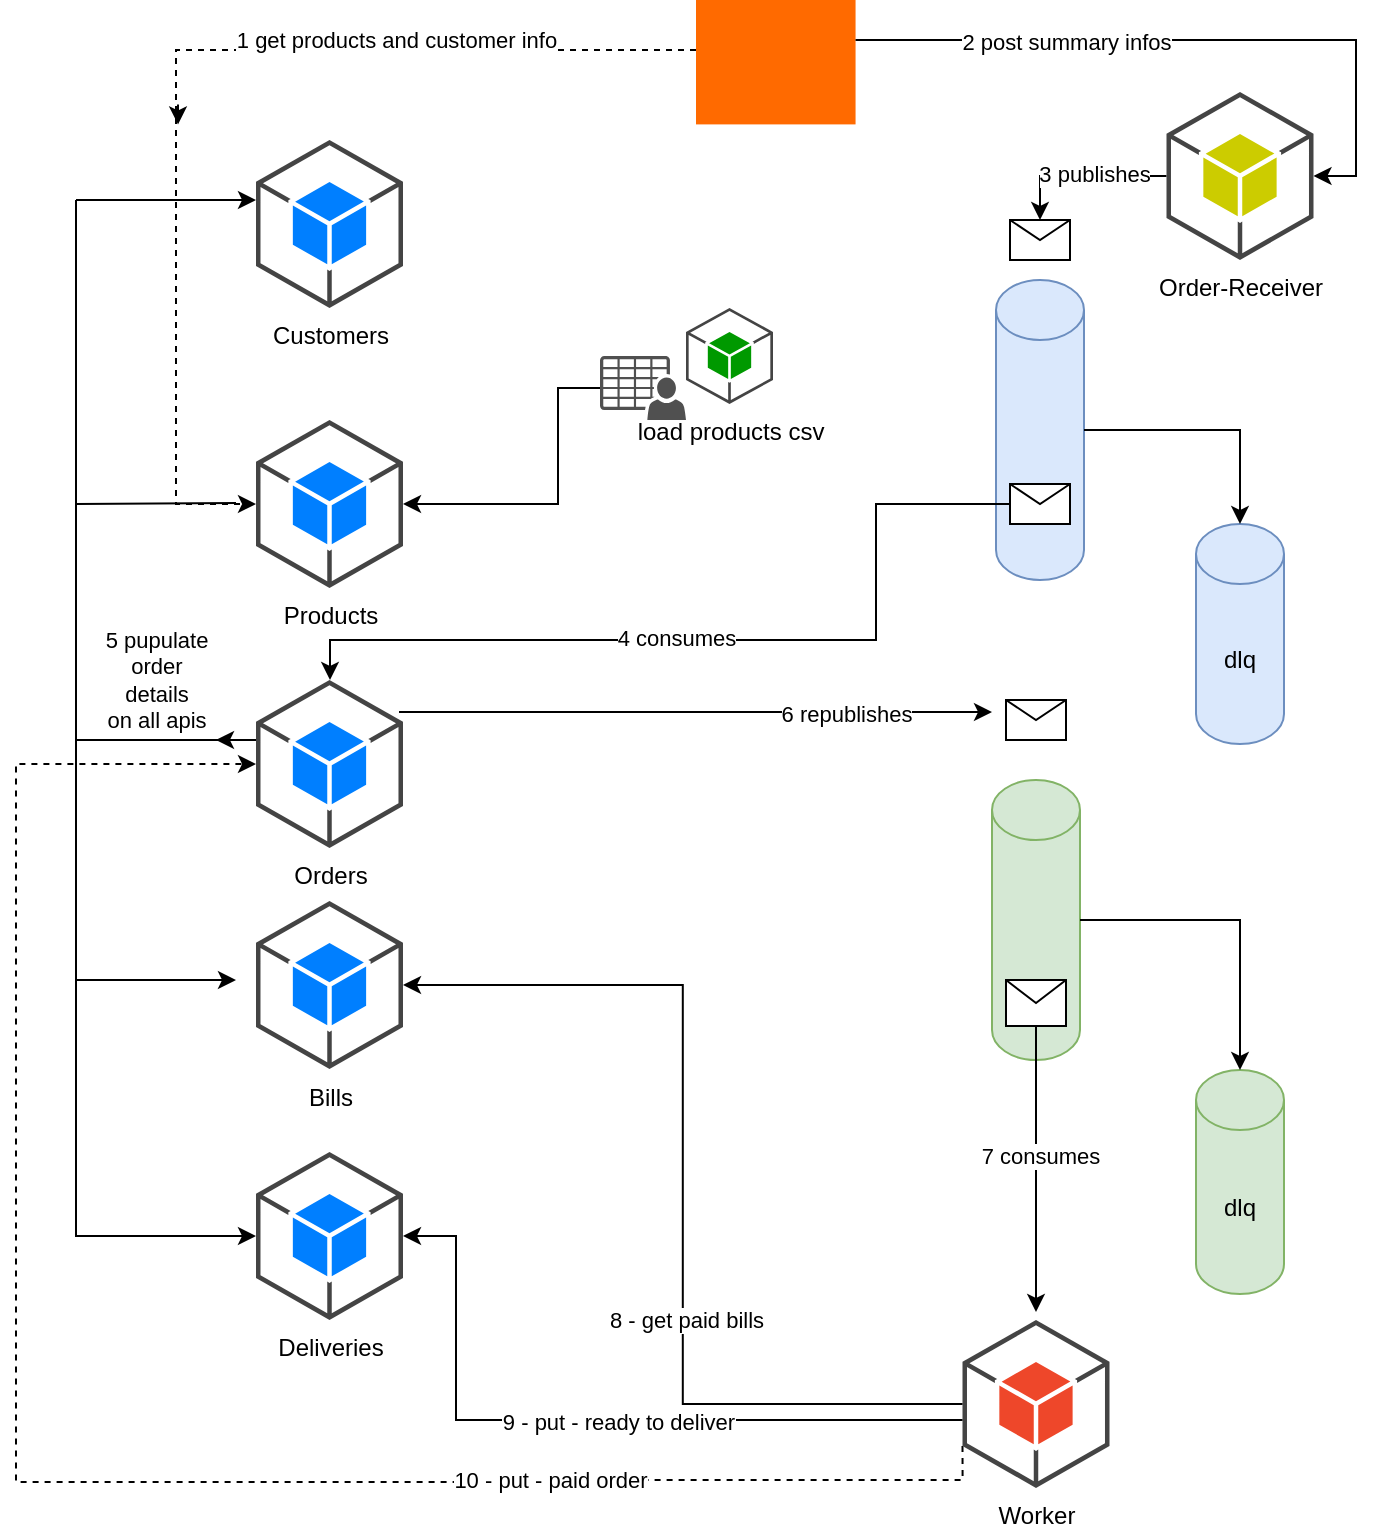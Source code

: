 <mxfile version="26.0.11">
  <diagram name="Página-1" id="wcYc4EPHu3YVMnCLGetm">
    <mxGraphModel dx="954" dy="760" grid="1" gridSize="10" guides="1" tooltips="1" connect="1" arrows="1" fold="1" page="1" pageScale="1" pageWidth="827" pageHeight="1169" math="0" shadow="0">
      <root>
        <mxCell id="0" />
        <mxCell id="1" parent="0" />
        <mxCell id="5N4Ic9oF4p3tcQIWx5UF-15" value="" style="shape=cylinder3;whiteSpace=wrap;html=1;boundedLbl=1;backgroundOutline=1;size=15;fillColor=#dae8fc;strokeColor=#6c8ebf;" vertex="1" parent="1">
          <mxGeometry x="569" y="260" width="44" height="150" as="geometry" />
        </mxCell>
        <mxCell id="5N4Ic9oF4p3tcQIWx5UF-43" style="edgeStyle=orthogonalEdgeStyle;rounded=0;orthogonalLoop=1;jettySize=auto;html=1;exitX=0;exitY=0.75;exitDx=0;exitDy=0;exitPerimeter=0;entryX=0;entryY=0.5;entryDx=0;entryDy=0;entryPerimeter=0;dashed=1;" edge="1" parent="1" source="5N4Ic9oF4p3tcQIWx5UF-1" target="5N4Ic9oF4p3tcQIWx5UF-6">
          <mxGeometry relative="1" as="geometry">
            <mxPoint x="79" y="490" as="targetPoint" />
            <mxPoint x="552.25" y="880" as="sourcePoint" />
            <Array as="points">
              <mxPoint x="552" y="860" />
              <mxPoint x="301" y="860" />
              <mxPoint x="301" y="861" />
              <mxPoint x="79" y="861" />
              <mxPoint x="79" y="502" />
            </Array>
          </mxGeometry>
        </mxCell>
        <mxCell id="5N4Ic9oF4p3tcQIWx5UF-44" value="10 - put - paid order" style="edgeLabel;html=1;align=center;verticalAlign=middle;resizable=0;points=[];" vertex="1" connectable="0" parent="5N4Ic9oF4p3tcQIWx5UF-43">
          <mxGeometry x="-0.539" relative="1" as="geometry">
            <mxPoint as="offset" />
          </mxGeometry>
        </mxCell>
        <mxCell id="5N4Ic9oF4p3tcQIWx5UF-1" value="Worker" style="outlineConnect=0;dashed=0;verticalLabelPosition=bottom;verticalAlign=top;align=center;html=1;shape=mxgraph.aws3.android;fillColor=#EE472A;gradientColor=none;" vertex="1" parent="1">
          <mxGeometry x="552.25" y="780" width="73.5" height="84" as="geometry" />
        </mxCell>
        <mxCell id="5N4Ic9oF4p3tcQIWx5UF-2" value="Customers" style="outlineConnect=0;dashed=0;verticalLabelPosition=bottom;verticalAlign=top;align=center;html=1;shape=mxgraph.aws3.android;fillColor=#007FFF;gradientColor=none;" vertex="1" parent="1">
          <mxGeometry x="199" y="190" width="73.5" height="84" as="geometry" />
        </mxCell>
        <mxCell id="5N4Ic9oF4p3tcQIWx5UF-3" value="Products" style="outlineConnect=0;dashed=0;verticalLabelPosition=bottom;verticalAlign=top;align=center;html=1;shape=mxgraph.aws3.android;fillColor=#007FFF;gradientColor=none;" vertex="1" parent="1">
          <mxGeometry x="199" y="330" width="73.5" height="84" as="geometry" />
        </mxCell>
        <mxCell id="5N4Ic9oF4p3tcQIWx5UF-4" value="Bills" style="outlineConnect=0;dashed=0;verticalLabelPosition=bottom;verticalAlign=top;align=center;html=1;shape=mxgraph.aws3.android;fillColor=#007FFF;gradientColor=none;" vertex="1" parent="1">
          <mxGeometry x="199" y="570.5" width="73.5" height="84" as="geometry" />
        </mxCell>
        <mxCell id="5N4Ic9oF4p3tcQIWx5UF-5" value="Deliveries" style="outlineConnect=0;dashed=0;verticalLabelPosition=bottom;verticalAlign=top;align=center;html=1;shape=mxgraph.aws3.android;fillColor=#007FFF;gradientColor=none;" vertex="1" parent="1">
          <mxGeometry x="199" y="696" width="73.5" height="84" as="geometry" />
        </mxCell>
        <mxCell id="5N4Ic9oF4p3tcQIWx5UF-28" style="edgeStyle=orthogonalEdgeStyle;rounded=0;orthogonalLoop=1;jettySize=auto;html=1;" edge="1" parent="1">
          <mxGeometry relative="1" as="geometry">
            <mxPoint x="567" y="476" as="targetPoint" />
            <mxPoint x="270.5" y="476" as="sourcePoint" />
          </mxGeometry>
        </mxCell>
        <mxCell id="5N4Ic9oF4p3tcQIWx5UF-31" value="6 republishes" style="edgeLabel;html=1;align=center;verticalAlign=middle;resizable=0;points=[];" vertex="1" connectable="0" parent="5N4Ic9oF4p3tcQIWx5UF-28">
          <mxGeometry x="0.509" y="-1" relative="1" as="geometry">
            <mxPoint as="offset" />
          </mxGeometry>
        </mxCell>
        <mxCell id="5N4Ic9oF4p3tcQIWx5UF-6" value="Orders" style="outlineConnect=0;dashed=0;verticalLabelPosition=bottom;verticalAlign=top;align=center;html=1;shape=mxgraph.aws3.android;fillColor=#007FFF;gradientColor=none;" vertex="1" parent="1">
          <mxGeometry x="199" y="460" width="73.5" height="84" as="geometry" />
        </mxCell>
        <mxCell id="5N4Ic9oF4p3tcQIWx5UF-17" style="edgeStyle=orthogonalEdgeStyle;rounded=0;orthogonalLoop=1;jettySize=auto;html=1;exitX=0;exitY=0.5;exitDx=0;exitDy=0;exitPerimeter=0;entryX=0.5;entryY=0;entryDx=0;entryDy=0;" edge="1" parent="1" source="5N4Ic9oF4p3tcQIWx5UF-7" target="5N4Ic9oF4p3tcQIWx5UF-16">
          <mxGeometry relative="1" as="geometry" />
        </mxCell>
        <mxCell id="5N4Ic9oF4p3tcQIWx5UF-46" value="3 publishes" style="edgeLabel;html=1;align=center;verticalAlign=middle;resizable=0;points=[];" vertex="1" connectable="0" parent="5N4Ic9oF4p3tcQIWx5UF-17">
          <mxGeometry x="-0.14" y="-1" relative="1" as="geometry">
            <mxPoint as="offset" />
          </mxGeometry>
        </mxCell>
        <mxCell id="5N4Ic9oF4p3tcQIWx5UF-7" value="Order-Receiver" style="outlineConnect=0;dashed=0;verticalLabelPosition=bottom;verticalAlign=top;align=center;html=1;shape=mxgraph.aws3.android;fillColor=#CCCC00;gradientColor=none;" vertex="1" parent="1">
          <mxGeometry x="654.25" y="166" width="73.5" height="84" as="geometry" />
        </mxCell>
        <mxCell id="5N4Ic9oF4p3tcQIWx5UF-8" value="" style="points=[];aspect=fixed;html=1;align=center;shadow=0;dashed=0;fillColor=#FF6A00;strokeColor=none;shape=mxgraph.alibaba_cloud.enterprise_website;" vertex="1" parent="1">
          <mxGeometry x="419" y="120" width="79.78" height="62.2" as="geometry" />
        </mxCell>
        <mxCell id="5N4Ic9oF4p3tcQIWx5UF-9" style="edgeStyle=orthogonalEdgeStyle;rounded=0;orthogonalLoop=1;jettySize=auto;html=1;entryX=0;entryY=0.5;entryDx=0;entryDy=0;entryPerimeter=0;dashed=1;" edge="1" parent="1" source="5N4Ic9oF4p3tcQIWx5UF-8" target="5N4Ic9oF4p3tcQIWx5UF-3">
          <mxGeometry relative="1" as="geometry">
            <Array as="points">
              <mxPoint x="159" y="145" />
              <mxPoint x="159" y="372" />
            </Array>
          </mxGeometry>
        </mxCell>
        <mxCell id="5N4Ic9oF4p3tcQIWx5UF-10" value="" style="endArrow=classic;html=1;rounded=0;" edge="1" parent="1">
          <mxGeometry width="50" height="50" relative="1" as="geometry">
            <mxPoint x="149" y="220" as="sourcePoint" />
            <mxPoint x="199" y="220" as="targetPoint" />
          </mxGeometry>
        </mxCell>
        <mxCell id="5N4Ic9oF4p3tcQIWx5UF-11" value="1 get products and customer info" style="edgeLabel;html=1;align=center;verticalAlign=middle;resizable=0;points=[];" vertex="1" connectable="0" parent="5N4Ic9oF4p3tcQIWx5UF-10">
          <mxGeometry x="-0.36" y="2" relative="1" as="geometry">
            <mxPoint x="104" y="-78" as="offset" />
          </mxGeometry>
        </mxCell>
        <mxCell id="5N4Ic9oF4p3tcQIWx5UF-13" style="edgeStyle=orthogonalEdgeStyle;rounded=0;orthogonalLoop=1;jettySize=auto;html=1;entryX=1;entryY=0.5;entryDx=0;entryDy=0;entryPerimeter=0;" edge="1" parent="1" source="5N4Ic9oF4p3tcQIWx5UF-8" target="5N4Ic9oF4p3tcQIWx5UF-7">
          <mxGeometry relative="1" as="geometry">
            <Array as="points">
              <mxPoint x="749" y="140" />
              <mxPoint x="749" y="208" />
            </Array>
          </mxGeometry>
        </mxCell>
        <mxCell id="5N4Ic9oF4p3tcQIWx5UF-14" value="2 post summary infos" style="edgeLabel;html=1;align=center;verticalAlign=middle;resizable=0;points=[];" vertex="1" connectable="0" parent="5N4Ic9oF4p3tcQIWx5UF-13">
          <mxGeometry x="0.382" y="-1" relative="1" as="geometry">
            <mxPoint x="-130" as="offset" />
          </mxGeometry>
        </mxCell>
        <mxCell id="5N4Ic9oF4p3tcQIWx5UF-16" value="" style="shape=message;html=1;html=1;outlineConnect=0;labelPosition=center;verticalLabelPosition=bottom;align=center;verticalAlign=top;" vertex="1" parent="1">
          <mxGeometry x="576" y="230" width="30" height="20" as="geometry" />
        </mxCell>
        <mxCell id="5N4Ic9oF4p3tcQIWx5UF-49" style="edgeStyle=orthogonalEdgeStyle;rounded=0;orthogonalLoop=1;jettySize=auto;html=1;" edge="1" parent="1" source="5N4Ic9oF4p3tcQIWx5UF-18" target="5N4Ic9oF4p3tcQIWx5UF-6">
          <mxGeometry relative="1" as="geometry">
            <Array as="points">
              <mxPoint x="509" y="372" />
              <mxPoint x="509" y="440" />
              <mxPoint x="236" y="440" />
            </Array>
          </mxGeometry>
        </mxCell>
        <mxCell id="5N4Ic9oF4p3tcQIWx5UF-50" value="4 consumes" style="edgeLabel;html=1;align=center;verticalAlign=middle;resizable=0;points=[];" vertex="1" connectable="0" parent="5N4Ic9oF4p3tcQIWx5UF-49">
          <mxGeometry x="0.101" y="-1" relative="1" as="geometry">
            <mxPoint as="offset" />
          </mxGeometry>
        </mxCell>
        <mxCell id="5N4Ic9oF4p3tcQIWx5UF-18" value="" style="shape=message;html=1;html=1;outlineConnect=0;labelPosition=center;verticalLabelPosition=bottom;align=center;verticalAlign=top;" vertex="1" parent="1">
          <mxGeometry x="576" y="362" width="30" height="20" as="geometry" />
        </mxCell>
        <mxCell id="5N4Ic9oF4p3tcQIWx5UF-20" style="edgeStyle=orthogonalEdgeStyle;rounded=0;orthogonalLoop=1;jettySize=auto;html=1;entryX=0;entryY=0.5;entryDx=0;entryDy=0;entryPerimeter=0;" edge="1" parent="1" target="5N4Ic9oF4p3tcQIWx5UF-5">
          <mxGeometry relative="1" as="geometry">
            <mxPoint x="199" y="490" as="sourcePoint" />
            <Array as="points">
              <mxPoint x="199" y="490" />
              <mxPoint x="109" y="490" />
              <mxPoint x="109" y="738" />
            </Array>
          </mxGeometry>
        </mxCell>
        <mxCell id="5N4Ic9oF4p3tcQIWx5UF-47" value="5 pupulate&lt;div&gt;order&lt;/div&gt;&lt;div&gt;details&lt;/div&gt;&lt;div&gt;on all apis&lt;/div&gt;" style="edgeLabel;html=1;align=center;verticalAlign=middle;resizable=0;points=[];" vertex="1" connectable="0" parent="5N4Ic9oF4p3tcQIWx5UF-20">
          <mxGeometry x="-0.738" y="2" relative="1" as="geometry">
            <mxPoint x="6" y="-32" as="offset" />
          </mxGeometry>
        </mxCell>
        <mxCell id="5N4Ic9oF4p3tcQIWx5UF-21" value="" style="endArrow=classic;html=1;rounded=0;" edge="1" parent="1">
          <mxGeometry width="50" height="50" relative="1" as="geometry">
            <mxPoint x="109" y="610" as="sourcePoint" />
            <mxPoint x="189" y="610" as="targetPoint" />
          </mxGeometry>
        </mxCell>
        <mxCell id="5N4Ic9oF4p3tcQIWx5UF-23" value="" style="endArrow=none;html=1;rounded=0;" edge="1" parent="1">
          <mxGeometry width="50" height="50" relative="1" as="geometry">
            <mxPoint x="109" y="510" as="sourcePoint" />
            <mxPoint x="109" y="220" as="targetPoint" />
          </mxGeometry>
        </mxCell>
        <mxCell id="5N4Ic9oF4p3tcQIWx5UF-25" value="" style="endArrow=none;html=1;rounded=0;" edge="1" parent="1">
          <mxGeometry width="50" height="50" relative="1" as="geometry">
            <mxPoint x="109" y="220" as="sourcePoint" />
            <mxPoint x="159" y="220" as="targetPoint" />
          </mxGeometry>
        </mxCell>
        <mxCell id="5N4Ic9oF4p3tcQIWx5UF-27" value="" style="shape=cylinder3;whiteSpace=wrap;html=1;boundedLbl=1;backgroundOutline=1;size=15;fillColor=#d5e8d4;strokeColor=#82b366;" vertex="1" parent="1">
          <mxGeometry x="567" y="510" width="44" height="140" as="geometry" />
        </mxCell>
        <mxCell id="5N4Ic9oF4p3tcQIWx5UF-30" value="" style="shape=message;html=1;html=1;outlineConnect=0;labelPosition=center;verticalLabelPosition=bottom;align=center;verticalAlign=top;" vertex="1" parent="1">
          <mxGeometry x="574" y="470" width="30" height="20" as="geometry" />
        </mxCell>
        <mxCell id="5N4Ic9oF4p3tcQIWx5UF-37" style="edgeStyle=orthogonalEdgeStyle;rounded=0;orthogonalLoop=1;jettySize=auto;html=1;" edge="1" parent="1" source="5N4Ic9oF4p3tcQIWx5UF-33">
          <mxGeometry relative="1" as="geometry">
            <mxPoint x="589" y="776" as="targetPoint" />
          </mxGeometry>
        </mxCell>
        <mxCell id="5N4Ic9oF4p3tcQIWx5UF-48" value="7 consumes" style="edgeLabel;html=1;align=center;verticalAlign=middle;resizable=0;points=[];" vertex="1" connectable="0" parent="5N4Ic9oF4p3tcQIWx5UF-37">
          <mxGeometry x="-0.102" y="2" relative="1" as="geometry">
            <mxPoint as="offset" />
          </mxGeometry>
        </mxCell>
        <mxCell id="5N4Ic9oF4p3tcQIWx5UF-33" value="" style="shape=message;html=1;html=1;outlineConnect=0;labelPosition=center;verticalLabelPosition=bottom;align=center;verticalAlign=top;" vertex="1" parent="1">
          <mxGeometry x="574" y="610" width="30" height="23" as="geometry" />
        </mxCell>
        <mxCell id="5N4Ic9oF4p3tcQIWx5UF-38" style="edgeStyle=orthogonalEdgeStyle;rounded=0;orthogonalLoop=1;jettySize=auto;html=1;entryX=1;entryY=0.5;entryDx=0;entryDy=0;entryPerimeter=0;" edge="1" parent="1" source="5N4Ic9oF4p3tcQIWx5UF-1" target="5N4Ic9oF4p3tcQIWx5UF-4">
          <mxGeometry relative="1" as="geometry" />
        </mxCell>
        <mxCell id="5N4Ic9oF4p3tcQIWx5UF-39" value="8 - get paid bills" style="edgeLabel;html=1;align=center;verticalAlign=middle;resizable=0;points=[];" vertex="1" connectable="0" parent="5N4Ic9oF4p3tcQIWx5UF-38">
          <mxGeometry x="-0.253" y="-1" relative="1" as="geometry">
            <mxPoint as="offset" />
          </mxGeometry>
        </mxCell>
        <mxCell id="5N4Ic9oF4p3tcQIWx5UF-40" style="edgeStyle=orthogonalEdgeStyle;rounded=0;orthogonalLoop=1;jettySize=auto;html=1;entryX=1;entryY=0.5;entryDx=0;entryDy=0;entryPerimeter=0;" edge="1" parent="1" source="5N4Ic9oF4p3tcQIWx5UF-1" target="5N4Ic9oF4p3tcQIWx5UF-5">
          <mxGeometry relative="1" as="geometry">
            <Array as="points">
              <mxPoint x="299" y="830" />
              <mxPoint x="299" y="738" />
            </Array>
          </mxGeometry>
        </mxCell>
        <mxCell id="5N4Ic9oF4p3tcQIWx5UF-41" value="9 - put - ready to deliver" style="edgeLabel;html=1;align=center;verticalAlign=middle;resizable=0;points=[];" vertex="1" connectable="0" parent="5N4Ic9oF4p3tcQIWx5UF-40">
          <mxGeometry x="0.14" y="1" relative="1" as="geometry">
            <mxPoint x="39" as="offset" />
          </mxGeometry>
        </mxCell>
        <mxCell id="5N4Ic9oF4p3tcQIWx5UF-51" value="dlq" style="shape=cylinder3;whiteSpace=wrap;html=1;boundedLbl=1;backgroundOutline=1;size=15;fillColor=#d5e8d4;strokeColor=#82b366;" vertex="1" parent="1">
          <mxGeometry x="669" y="655" width="44" height="112" as="geometry" />
        </mxCell>
        <mxCell id="5N4Ic9oF4p3tcQIWx5UF-52" style="edgeStyle=orthogonalEdgeStyle;rounded=0;orthogonalLoop=1;jettySize=auto;html=1;entryX=0.5;entryY=0;entryDx=0;entryDy=0;entryPerimeter=0;" edge="1" parent="1" source="5N4Ic9oF4p3tcQIWx5UF-27" target="5N4Ic9oF4p3tcQIWx5UF-51">
          <mxGeometry relative="1" as="geometry" />
        </mxCell>
        <mxCell id="5N4Ic9oF4p3tcQIWx5UF-53" value="dlq" style="shape=cylinder3;whiteSpace=wrap;html=1;boundedLbl=1;backgroundOutline=1;size=15;fillColor=#dae8fc;strokeColor=#6c8ebf;" vertex="1" parent="1">
          <mxGeometry x="669" y="382" width="44" height="110" as="geometry" />
        </mxCell>
        <mxCell id="5N4Ic9oF4p3tcQIWx5UF-54" style="edgeStyle=orthogonalEdgeStyle;rounded=0;orthogonalLoop=1;jettySize=auto;html=1;entryX=0.5;entryY=0;entryDx=0;entryDy=0;entryPerimeter=0;" edge="1" parent="1" source="5N4Ic9oF4p3tcQIWx5UF-15" target="5N4Ic9oF4p3tcQIWx5UF-53">
          <mxGeometry relative="1" as="geometry" />
        </mxCell>
        <mxCell id="5N4Ic9oF4p3tcQIWx5UF-26" value="" style="endArrow=none;html=1;rounded=0;" edge="1" parent="1">
          <mxGeometry width="50" height="50" relative="1" as="geometry">
            <mxPoint x="109" y="372" as="sourcePoint" />
            <mxPoint x="189" y="371.5" as="targetPoint" />
          </mxGeometry>
        </mxCell>
        <mxCell id="5N4Ic9oF4p3tcQIWx5UF-58" value="" style="endArrow=classic;html=1;rounded=0;" edge="1" parent="1">
          <mxGeometry width="50" height="50" relative="1" as="geometry">
            <mxPoint x="199" y="490" as="sourcePoint" />
            <mxPoint x="179" y="490" as="targetPoint" />
          </mxGeometry>
        </mxCell>
        <mxCell id="5N4Ic9oF4p3tcQIWx5UF-59" value="" style="endArrow=classic;html=1;rounded=0;" edge="1" parent="1">
          <mxGeometry width="50" height="50" relative="1" as="geometry">
            <mxPoint x="160" y="172.2" as="sourcePoint" />
            <mxPoint x="160" y="182.2" as="targetPoint" />
          </mxGeometry>
        </mxCell>
        <mxCell id="5N4Ic9oF4p3tcQIWx5UF-60" value="load products csv" style="outlineConnect=0;dashed=0;verticalLabelPosition=bottom;verticalAlign=top;align=center;html=1;shape=mxgraph.aws3.android;fillColor=#009900;gradientColor=none;" vertex="1" parent="1">
          <mxGeometry x="414" y="274" width="43.5" height="48" as="geometry" />
        </mxCell>
        <mxCell id="5N4Ic9oF4p3tcQIWx5UF-61" value="" style="sketch=0;pointerEvents=1;shadow=0;dashed=0;html=1;strokeColor=none;fillColor=#505050;labelPosition=center;verticalLabelPosition=bottom;verticalAlign=top;outlineConnect=0;align=center;shape=mxgraph.office.users.csv_file;" vertex="1" parent="1">
          <mxGeometry x="371" y="298" width="43" height="32" as="geometry" />
        </mxCell>
        <mxCell id="5N4Ic9oF4p3tcQIWx5UF-62" style="edgeStyle=orthogonalEdgeStyle;rounded=0;orthogonalLoop=1;jettySize=auto;html=1;entryX=1;entryY=0.5;entryDx=0;entryDy=0;entryPerimeter=0;" edge="1" parent="1" source="5N4Ic9oF4p3tcQIWx5UF-61" target="5N4Ic9oF4p3tcQIWx5UF-3">
          <mxGeometry relative="1" as="geometry">
            <Array as="points">
              <mxPoint x="350" y="314" />
              <mxPoint x="350" y="372" />
            </Array>
          </mxGeometry>
        </mxCell>
      </root>
    </mxGraphModel>
  </diagram>
</mxfile>
